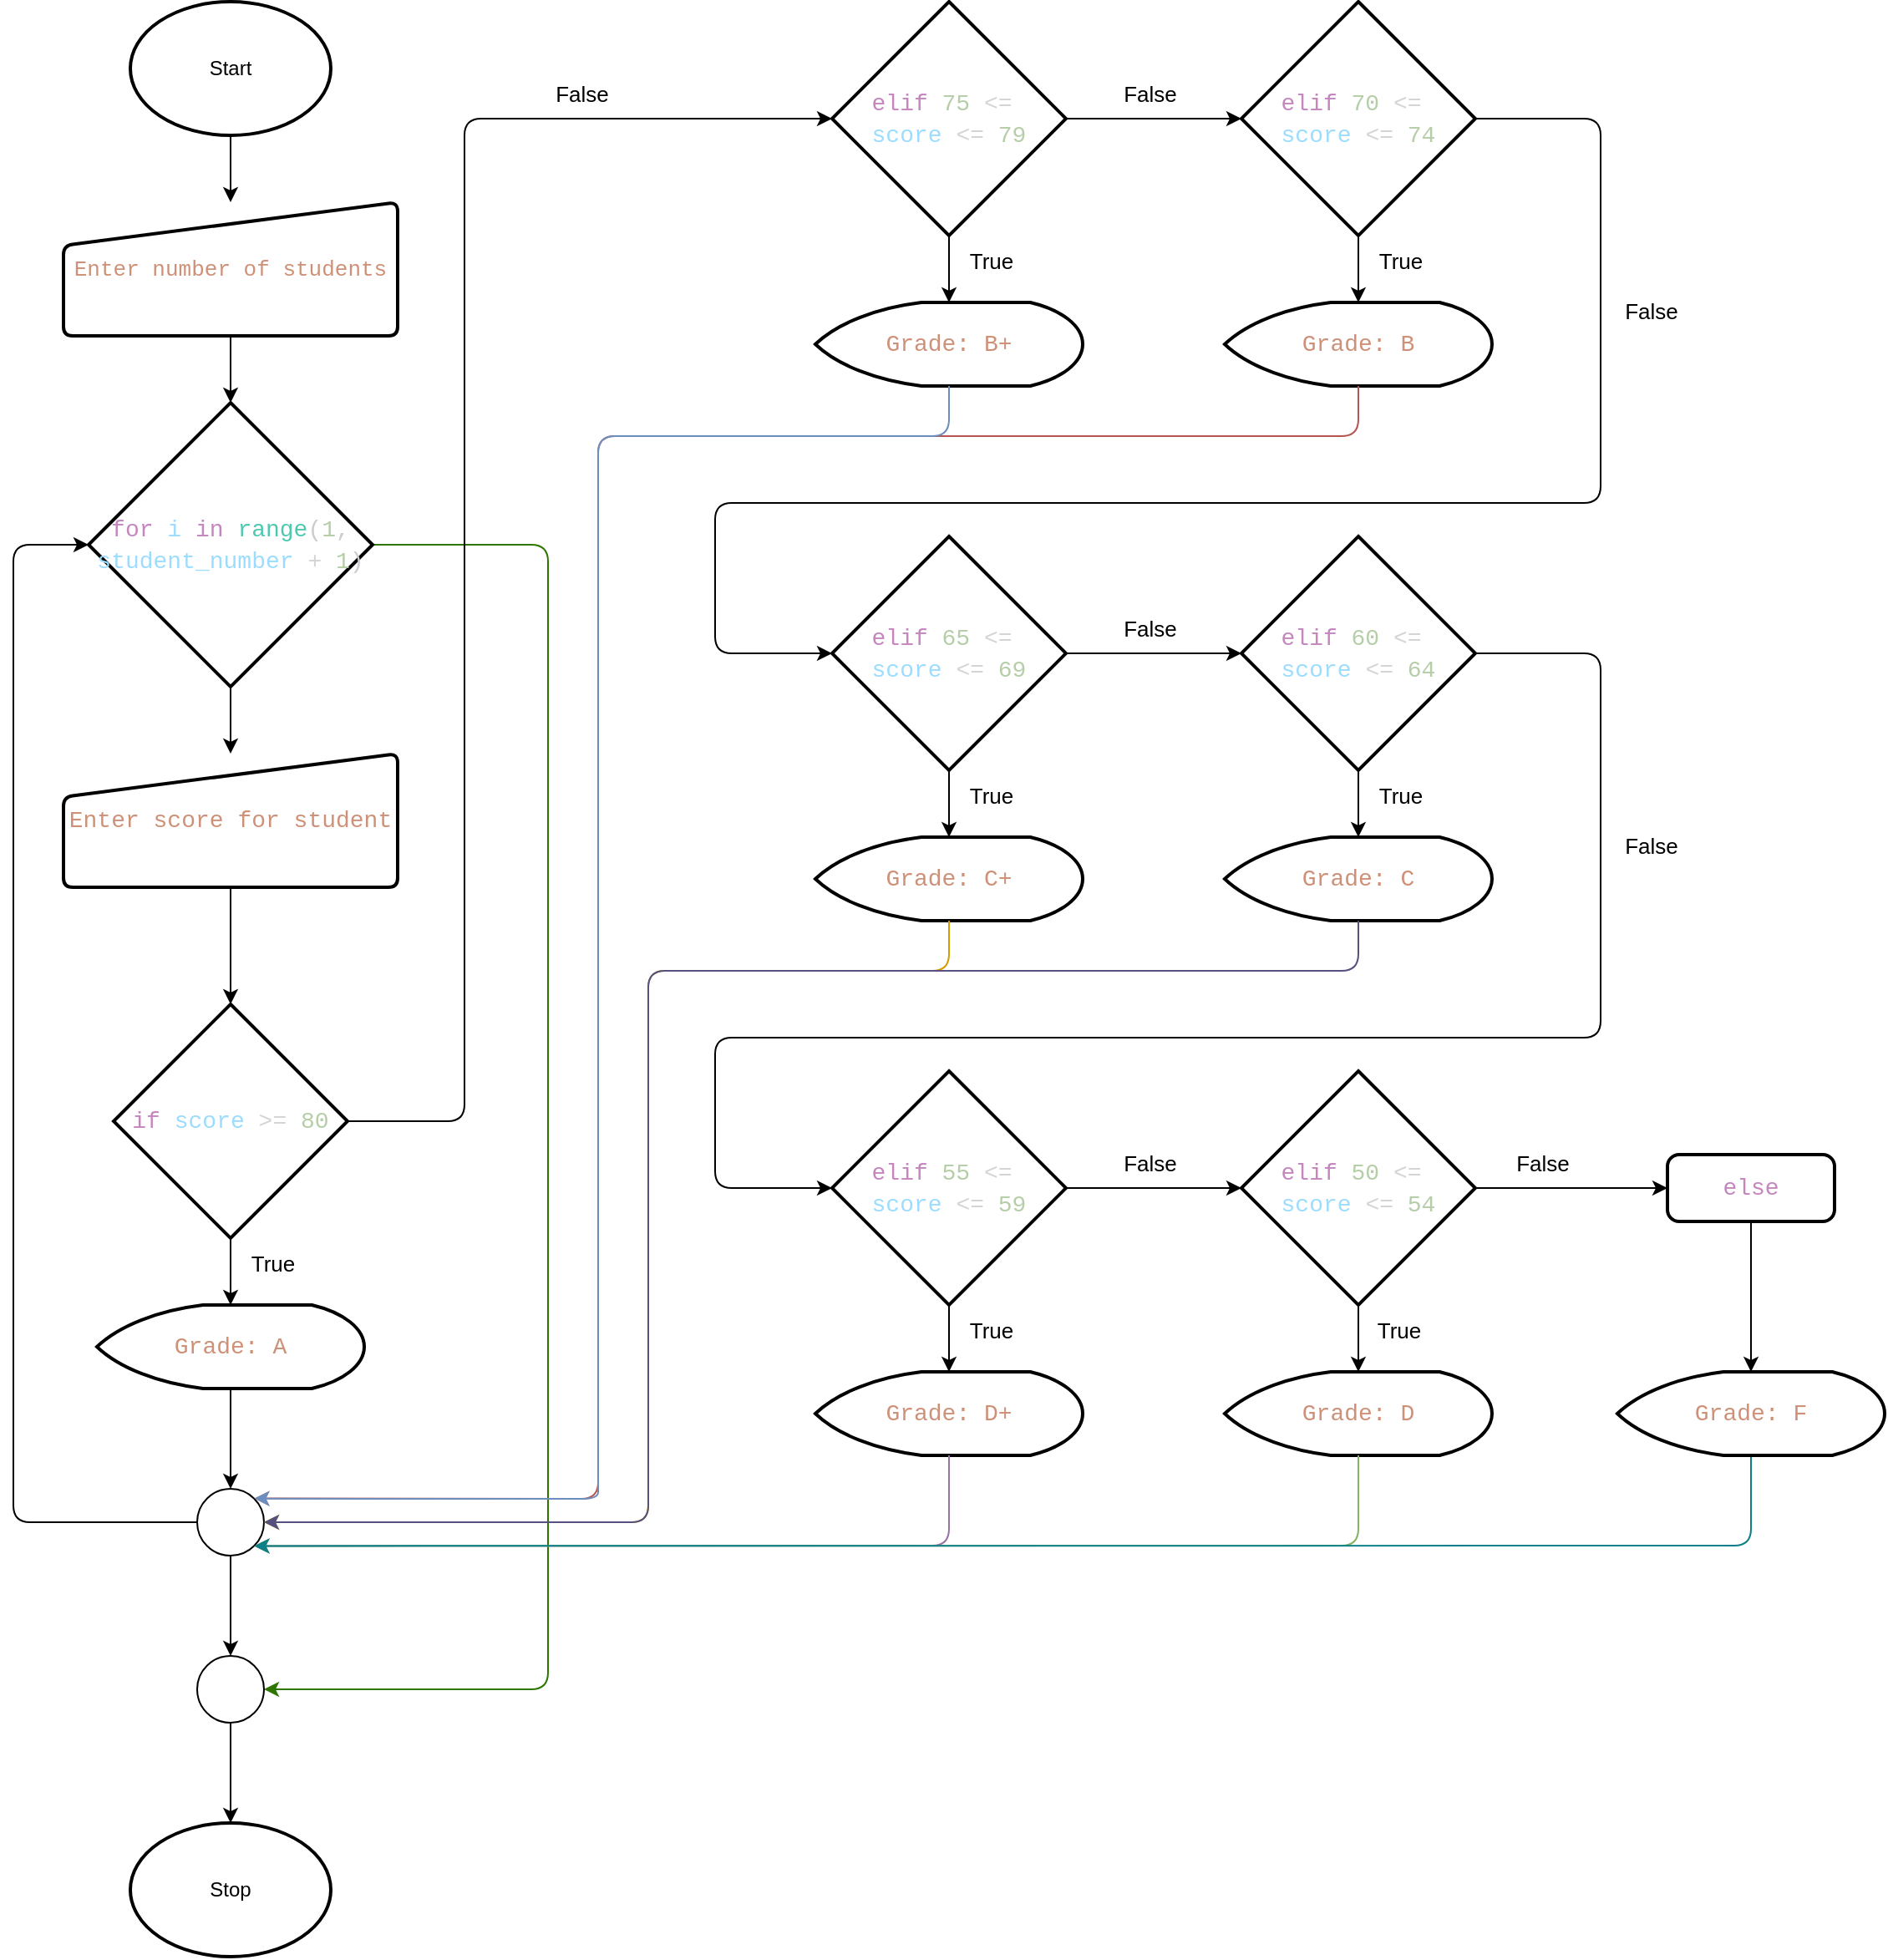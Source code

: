 <mxfile>
    <diagram id="YEOjkxLXv0zT0kFZNmp1" name="Page-1">
        <mxGraphModel dx="1280" dy="866" grid="1" gridSize="10" guides="1" tooltips="1" connect="1" arrows="1" fold="1" page="1" pageScale="1" pageWidth="1169" pageHeight="1654" math="0" shadow="0">
            <root>
                <mxCell id="0"/>
                <mxCell id="1" parent="0"/>
                <mxCell id="2" value="Start" style="strokeWidth=2;html=1;shape=mxgraph.flowchart.start_1;whiteSpace=wrap;container=0;" parent="1" vertex="1">
                    <mxGeometry x="90" y="40" width="120" height="80" as="geometry"/>
                </mxCell>
                <mxCell id="3" value="&lt;div style=&quot;color: rgb(204, 204, 204); font-family: Consolas, &amp;quot;Courier New&amp;quot;, monospace; line-height: 19px;&quot;&gt;&lt;span style=&quot;color: rgb(206, 145, 120);&quot;&gt;&lt;font style=&quot;font-size: 13px;&quot;&gt;Enter number of students&lt;/font&gt;&lt;/span&gt;&lt;/div&gt;" style="html=1;strokeWidth=2;shape=manualInput;whiteSpace=wrap;rounded=1;size=26;arcSize=11;container=0;" parent="1" vertex="1">
                    <mxGeometry x="50" y="160" width="200" height="80" as="geometry"/>
                </mxCell>
                <mxCell id="5" style="edgeStyle=none;html=1;exitX=0.5;exitY=1;exitDx=0;exitDy=0;exitPerimeter=0;entryX=0.5;entryY=0;entryDx=0;entryDy=0;" parent="1" source="2" target="3" edge="1">
                    <mxGeometry relative="1" as="geometry"/>
                </mxCell>
                <mxCell id="101" style="edgeStyle=none;html=1;exitX=1;exitY=0.5;exitDx=0;exitDy=0;exitPerimeter=0;entryX=1;entryY=0.5;entryDx=0;entryDy=0;entryPerimeter=0;fillColor=#60a917;strokeColor=#2D7600;" edge="1" parent="1" source="6" target="100">
                    <mxGeometry relative="1" as="geometry">
                        <Array as="points">
                            <mxPoint x="340" y="365"/>
                            <mxPoint x="340" y="1050"/>
                        </Array>
                    </mxGeometry>
                </mxCell>
                <mxCell id="6" value="&lt;div style=&quot;color: rgb(204, 204, 204); font-family: Consolas, &amp;quot;Courier New&amp;quot;, monospace; font-size: 14px; line-height: 19px;&quot;&gt;&lt;span style=&quot;color: rgb(197, 134, 192);&quot;&gt;for&lt;/span&gt; &lt;span style=&quot;color: rgb(156, 220, 254);&quot;&gt;i&lt;/span&gt; &lt;span style=&quot;color: rgb(197, 134, 192);&quot;&gt;in&lt;/span&gt; &lt;span style=&quot;color: rgb(78, 201, 176);&quot;&gt;range&lt;/span&gt;(&lt;span style=&quot;color: rgb(181, 206, 168);&quot;&gt;1&lt;/span&gt;, &lt;span style=&quot;color: rgb(156, 220, 254);&quot;&gt;student_number&lt;/span&gt; &lt;span style=&quot;color: rgb(212, 212, 212);&quot;&gt;+&lt;/span&gt; &lt;span style=&quot;color: rgb(181, 206, 168);&quot;&gt;1&lt;/span&gt;)&lt;/div&gt;" style="strokeWidth=2;html=1;shape=mxgraph.flowchart.decision;whiteSpace=wrap;container=0;" parent="1" vertex="1">
                    <mxGeometry x="65" y="280" width="170" height="170" as="geometry"/>
                </mxCell>
                <mxCell id="7" style="edgeStyle=none;html=1;exitX=0.5;exitY=1;exitDx=0;exitDy=0;entryX=0.5;entryY=0;entryDx=0;entryDy=0;entryPerimeter=0;" parent="1" source="3" target="6" edge="1">
                    <mxGeometry relative="1" as="geometry"/>
                </mxCell>
                <mxCell id="8" value="&lt;div style=&quot;color: rgb(204, 204, 204); font-family: Consolas, &amp;quot;Courier New&amp;quot;, monospace; line-height: 19px;&quot;&gt;&lt;div style=&quot;font-size: 14px; line-height: 19px;&quot;&gt;&lt;span style=&quot;color: rgb(206, 145, 120);&quot;&gt;Enter score for student&lt;/span&gt;&lt;/div&gt;&lt;/div&gt;" style="html=1;strokeWidth=2;shape=manualInput;whiteSpace=wrap;rounded=1;size=26;arcSize=11;container=0;" parent="1" vertex="1">
                    <mxGeometry x="50" y="490" width="200" height="80" as="geometry"/>
                </mxCell>
                <mxCell id="9" style="edgeStyle=none;html=1;exitX=0.5;exitY=1;exitDx=0;exitDy=0;exitPerimeter=0;entryX=0.5;entryY=0;entryDx=0;entryDy=0;fontSize=13;" parent="1" source="6" target="8" edge="1">
                    <mxGeometry relative="1" as="geometry"/>
                </mxCell>
                <mxCell id="11" style="edgeStyle=none;html=1;exitX=0.5;exitY=1;exitDx=0;exitDy=0;entryX=0.5;entryY=0;entryDx=0;entryDy=0;entryPerimeter=0;fontSize=13;" parent="1" source="8" target="10" edge="1">
                    <mxGeometry relative="1" as="geometry"/>
                </mxCell>
                <mxCell id="15" style="edgeStyle=none;html=1;exitX=1;exitY=0.5;exitDx=0;exitDy=0;exitPerimeter=0;entryX=0;entryY=0.5;entryDx=0;entryDy=0;entryPerimeter=0;fontSize=13;" parent="1" source="10" target="14" edge="1">
                    <mxGeometry relative="1" as="geometry">
                        <Array as="points">
                            <mxPoint x="290" y="710"/>
                            <mxPoint x="290" y="110"/>
                        </Array>
                    </mxGeometry>
                </mxCell>
                <mxCell id="20" style="edgeStyle=none;html=1;exitX=1;exitY=0.5;exitDx=0;exitDy=0;exitPerimeter=0;entryX=0;entryY=0.5;entryDx=0;entryDy=0;entryPerimeter=0;fontSize=13;" parent="1" source="14" target="18" edge="1">
                    <mxGeometry relative="1" as="geometry"/>
                </mxCell>
                <mxCell id="28" style="edgeStyle=none;html=1;exitX=1;exitY=0.5;exitDx=0;exitDy=0;exitPerimeter=0;entryX=0;entryY=0.5;entryDx=0;entryDy=0;entryPerimeter=0;fontSize=13;" parent="1" source="22" target="27" edge="1">
                    <mxGeometry relative="1" as="geometry"/>
                </mxCell>
                <mxCell id="24" style="edgeStyle=none;html=1;exitX=1;exitY=0.5;exitDx=0;exitDy=0;exitPerimeter=0;entryX=0;entryY=0.5;entryDx=0;entryDy=0;entryPerimeter=0;fontSize=13;" parent="1" source="18" target="22" edge="1">
                    <mxGeometry relative="1" as="geometry">
                        <Array as="points">
                            <mxPoint x="970" y="110"/>
                            <mxPoint x="970" y="340"/>
                            <mxPoint x="440" y="340"/>
                            <mxPoint x="440" y="430"/>
                        </Array>
                    </mxGeometry>
                </mxCell>
                <mxCell id="46" style="edgeStyle=none;html=1;exitX=1;exitY=0.5;exitDx=0;exitDy=0;exitPerimeter=0;entryX=0;entryY=0.5;entryDx=0;entryDy=0;entryPerimeter=0;fontSize=13;" parent="1" source="31" target="45" edge="1">
                    <mxGeometry relative="1" as="geometry"/>
                </mxCell>
                <mxCell id="50" style="edgeStyle=none;html=1;exitX=1;exitY=0.5;exitDx=0;exitDy=0;exitPerimeter=0;entryX=0;entryY=0.5;entryDx=0;entryDy=0;entryPerimeter=0;fontSize=13;" parent="1" source="45" target="95" edge="1">
                    <mxGeometry relative="1" as="geometry">
                        <mxPoint x="990" y="750" as="targetPoint"/>
                    </mxGeometry>
                </mxCell>
                <mxCell id="53" value="" style="group" parent="1" vertex="1" connectable="0">
                    <mxGeometry x="500" y="40" width="160" height="230" as="geometry"/>
                </mxCell>
                <mxCell id="14" value="&lt;div style=&quot;font-family: Consolas, &amp;quot;Courier New&amp;quot;, monospace; font-size: 14px; line-height: 19px; color: rgb(204, 204, 204);&quot;&gt;&lt;div style=&quot;line-height: 19px;&quot;&gt;&lt;span style=&quot;color: rgb(197, 134, 192);&quot;&gt;elif&lt;/span&gt; &lt;span style=&quot;color: rgb(181, 206, 168);&quot;&gt;75&lt;/span&gt; &lt;span style=&quot;color: rgb(212, 212, 212);&quot;&gt;&amp;lt;=&lt;/span&gt;&amp;nbsp;&lt;/div&gt;&lt;div style=&quot;line-height: 19px;&quot;&gt;&lt;span style=&quot;color: rgb(156, 220, 254);&quot;&gt;score&lt;/span&gt; &lt;span style=&quot;color: rgb(212, 212, 212);&quot;&gt;&amp;lt;=&lt;/span&gt; &lt;span style=&quot;color: rgb(181, 206, 168);&quot;&gt;79&lt;/span&gt;&lt;/div&gt;&lt;/div&gt;" style="strokeWidth=2;html=1;shape=mxgraph.flowchart.decision;whiteSpace=wrap;labelBackgroundColor=none;fontSize=13;container=0;" parent="53" vertex="1">
                    <mxGeometry x="10" width="140" height="140" as="geometry"/>
                </mxCell>
                <mxCell id="38" value="&lt;div style=&quot;color: rgb(204, 204, 204); font-family: Consolas, &amp;quot;Courier New&amp;quot;, monospace; font-size: 14px; line-height: 19px;&quot;&gt;&lt;span style=&quot;color: rgb(206, 145, 120);&quot;&gt;Grade: B+&lt;/span&gt;&lt;/div&gt;" style="strokeWidth=2;html=1;shape=mxgraph.flowchart.display;whiteSpace=wrap;labelBackgroundColor=none;fontSize=13;container=0;" parent="53" vertex="1">
                    <mxGeometry y="180" width="160" height="50" as="geometry"/>
                </mxCell>
                <mxCell id="41" style="edgeStyle=none;html=1;exitX=0.5;exitY=1;exitDx=0;exitDy=0;exitPerimeter=0;fontSize=13;" parent="53" source="14" target="38" edge="1">
                    <mxGeometry relative="1" as="geometry"/>
                </mxCell>
                <mxCell id="89" value="True" style="text;html=1;align=center;verticalAlign=middle;resizable=0;points=[];autosize=1;strokeColor=none;fillColor=none;fontSize=13;" parent="53" vertex="1">
                    <mxGeometry x="80" y="140" width="50" height="30" as="geometry"/>
                </mxCell>
                <mxCell id="54" value="" style="group" parent="1" vertex="1" connectable="0">
                    <mxGeometry x="745" y="40" width="160" height="230" as="geometry"/>
                </mxCell>
                <mxCell id="18" value="&lt;div style=&quot;font-family: Consolas, &amp;quot;Courier New&amp;quot;, monospace; font-size: 14px; line-height: 19px; color: rgb(204, 204, 204);&quot;&gt;&lt;div style=&quot;line-height: 19px;&quot;&gt;&lt;span style=&quot;color: rgb(197, 134, 192);&quot;&gt;elif&lt;/span&gt; &lt;span style=&quot;color: rgb(181, 206, 168);&quot;&gt;70&lt;/span&gt;&amp;nbsp;&lt;span style=&quot;color: rgb(212, 212, 212);&quot;&gt;&amp;lt;=&lt;/span&gt;&amp;nbsp;&lt;/div&gt;&lt;div style=&quot;line-height: 19px;&quot;&gt;&lt;span style=&quot;color: rgb(156, 220, 254);&quot;&gt;score&lt;/span&gt; &lt;span style=&quot;color: rgb(212, 212, 212);&quot;&gt;&amp;lt;=&lt;/span&gt; &lt;span style=&quot;color: rgb(181, 206, 168);&quot;&gt;74&lt;/span&gt;&lt;/div&gt;&lt;/div&gt;" style="strokeWidth=2;html=1;shape=mxgraph.flowchart.decision;whiteSpace=wrap;labelBackgroundColor=none;fontSize=13;container=0;" parent="54" vertex="1">
                    <mxGeometry x="10" width="140" height="140" as="geometry"/>
                </mxCell>
                <mxCell id="37" value="&lt;div style=&quot;color: rgb(204, 204, 204); font-family: Consolas, &amp;quot;Courier New&amp;quot;, monospace; font-size: 14px; line-height: 19px;&quot;&gt;&lt;span style=&quot;color: rgb(206, 145, 120);&quot;&gt;Grade: B&lt;/span&gt;&lt;/div&gt;" style="strokeWidth=2;html=1;shape=mxgraph.flowchart.display;whiteSpace=wrap;labelBackgroundColor=none;fontSize=13;container=0;" parent="54" vertex="1">
                    <mxGeometry y="180" width="160" height="50" as="geometry"/>
                </mxCell>
                <mxCell id="42" style="edgeStyle=none;html=1;exitX=0.5;exitY=1;exitDx=0;exitDy=0;exitPerimeter=0;entryX=0.5;entryY=0;entryDx=0;entryDy=0;entryPerimeter=0;fontSize=13;" parent="54" source="18" target="37" edge="1">
                    <mxGeometry relative="1" as="geometry"/>
                </mxCell>
                <mxCell id="90" value="True" style="text;html=1;align=center;verticalAlign=middle;resizable=0;points=[];autosize=1;strokeColor=none;fillColor=none;fontSize=13;" parent="54" vertex="1">
                    <mxGeometry x="80" y="140" width="50" height="30" as="geometry"/>
                </mxCell>
                <mxCell id="55" value="" style="group" parent="1" vertex="1" connectable="0">
                    <mxGeometry x="500" y="360" width="160" height="230" as="geometry"/>
                </mxCell>
                <mxCell id="22" value="&lt;div style=&quot;font-family: Consolas, &amp;quot;Courier New&amp;quot;, monospace; font-size: 14px; line-height: 19px;&quot;&gt;&lt;div style=&quot;line-height: 19px;&quot;&gt;&lt;span style=&quot;color: rgb(197, 134, 192);&quot;&gt;elif&lt;/span&gt;&lt;font color=&quot;#cccccc&quot;&gt;&amp;nbsp;&lt;/font&gt;&lt;font color=&quot;#b5cea8&quot;&gt;65&lt;/font&gt;&lt;font color=&quot;#cccccc&quot;&gt;&amp;nbsp;&lt;/font&gt;&lt;span style=&quot;color: rgb(212, 212, 212);&quot;&gt;&amp;lt;=&lt;/span&gt;&lt;font color=&quot;#cccccc&quot;&gt;&amp;nbsp;&lt;/font&gt;&lt;/div&gt;&lt;div style=&quot;line-height: 19px;&quot;&gt;&lt;span style=&quot;color: rgb(204, 204, 204);&quot;&gt;&lt;span style=&quot;color: rgb(156, 220, 254);&quot;&gt;score&lt;/span&gt; &lt;span style=&quot;color: rgb(212, 212, 212);&quot;&gt;&amp;lt;=&lt;/span&gt;&amp;nbsp;&lt;/span&gt;&lt;font color=&quot;#b5cea8&quot;&gt;69&lt;/font&gt;&lt;/div&gt;&lt;/div&gt;" style="strokeWidth=2;html=1;shape=mxgraph.flowchart.decision;whiteSpace=wrap;labelBackgroundColor=none;fontSize=13;container=0;" parent="55" vertex="1">
                    <mxGeometry x="10" width="140" height="140" as="geometry"/>
                </mxCell>
                <mxCell id="36" value="&lt;div style=&quot;color: rgb(204, 204, 204); font-family: Consolas, &amp;quot;Courier New&amp;quot;, monospace; font-size: 14px; line-height: 19px;&quot;&gt;&lt;span style=&quot;color: rgb(206, 145, 120);&quot;&gt;Grade: C+&lt;/span&gt;&lt;/div&gt;" style="strokeWidth=2;html=1;shape=mxgraph.flowchart.display;whiteSpace=wrap;labelBackgroundColor=none;fontSize=13;container=0;" parent="55" vertex="1">
                    <mxGeometry y="180" width="160" height="50" as="geometry"/>
                </mxCell>
                <mxCell id="43" style="edgeStyle=none;html=1;exitX=0.5;exitY=1;exitDx=0;exitDy=0;exitPerimeter=0;entryX=0.5;entryY=0;entryDx=0;entryDy=0;entryPerimeter=0;fontSize=13;" parent="55" source="22" target="36" edge="1">
                    <mxGeometry relative="1" as="geometry"/>
                </mxCell>
                <mxCell id="92" value="True" style="text;html=1;align=center;verticalAlign=middle;resizable=0;points=[];autosize=1;strokeColor=none;fillColor=none;fontSize=13;" parent="55" vertex="1">
                    <mxGeometry x="80" y="140" width="50" height="30" as="geometry"/>
                </mxCell>
                <mxCell id="56" value="" style="group" parent="1" vertex="1" connectable="0">
                    <mxGeometry x="745" y="360" width="160" height="230" as="geometry"/>
                </mxCell>
                <mxCell id="27" value="&lt;div style=&quot;font-family: Consolas, &amp;quot;Courier New&amp;quot;, monospace; font-size: 14px; line-height: 19px;&quot;&gt;&lt;div style=&quot;line-height: 19px;&quot;&gt;&lt;span style=&quot;color: rgb(197, 134, 192);&quot;&gt;elif&lt;/span&gt;&lt;font color=&quot;#cccccc&quot;&gt;&amp;nbsp;&lt;/font&gt;&lt;font color=&quot;#b5cea8&quot;&gt;60&lt;/font&gt;&lt;font color=&quot;#cccccc&quot;&gt;&amp;nbsp;&lt;/font&gt;&lt;span style=&quot;color: rgb(212, 212, 212);&quot;&gt;&amp;lt;=&lt;/span&gt;&lt;font color=&quot;#cccccc&quot;&gt;&amp;nbsp;&lt;/font&gt;&lt;/div&gt;&lt;div style=&quot;line-height: 19px;&quot;&gt;&lt;span style=&quot;color: rgb(204, 204, 204);&quot;&gt;&lt;span style=&quot;color: rgb(156, 220, 254);&quot;&gt;score&lt;/span&gt; &lt;span style=&quot;color: rgb(212, 212, 212);&quot;&gt;&amp;lt;=&lt;/span&gt;&amp;nbsp;&lt;/span&gt;&lt;font color=&quot;#b5cea8&quot;&gt;64&lt;/font&gt;&lt;/div&gt;&lt;/div&gt;" style="strokeWidth=2;html=1;shape=mxgraph.flowchart.decision;whiteSpace=wrap;labelBackgroundColor=none;fontSize=13;container=0;" parent="56" vertex="1">
                    <mxGeometry x="10" width="140" height="140" as="geometry"/>
                </mxCell>
                <mxCell id="35" value="&lt;div style=&quot;color: rgb(204, 204, 204); font-family: Consolas, &amp;quot;Courier New&amp;quot;, monospace; font-size: 14px; line-height: 19px;&quot;&gt;&lt;span style=&quot;color: rgb(206, 145, 120);&quot;&gt;Grade: C&lt;/span&gt;&lt;/div&gt;" style="strokeWidth=2;html=1;shape=mxgraph.flowchart.display;whiteSpace=wrap;labelBackgroundColor=none;fontSize=13;container=0;" parent="56" vertex="1">
                    <mxGeometry y="180" width="160" height="50" as="geometry"/>
                </mxCell>
                <mxCell id="44" style="edgeStyle=none;html=1;exitX=0.5;exitY=1;exitDx=0;exitDy=0;exitPerimeter=0;entryX=0.5;entryY=0;entryDx=0;entryDy=0;entryPerimeter=0;fontSize=13;" parent="56" source="27" target="35" edge="1">
                    <mxGeometry relative="1" as="geometry"/>
                </mxCell>
                <mxCell id="91" value="True" style="text;html=1;align=center;verticalAlign=middle;resizable=0;points=[];autosize=1;strokeColor=none;fillColor=none;fontSize=13;" parent="56" vertex="1">
                    <mxGeometry x="80" y="140" width="50" height="30" as="geometry"/>
                </mxCell>
                <mxCell id="57" value="" style="group" parent="1" vertex="1" connectable="0">
                    <mxGeometry x="500" y="680" width="160" height="230" as="geometry"/>
                </mxCell>
                <mxCell id="31" value="&lt;div style=&quot;font-family: Consolas, &amp;quot;Courier New&amp;quot;, monospace; font-size: 14px; line-height: 19px;&quot;&gt;&lt;div style=&quot;line-height: 19px;&quot;&gt;&lt;span style=&quot;color: rgb(197, 134, 192);&quot;&gt;elif&lt;/span&gt;&lt;font color=&quot;#cccccc&quot;&gt;&amp;nbsp;&lt;/font&gt;&lt;font color=&quot;#b5cea8&quot;&gt;55&lt;/font&gt;&lt;font color=&quot;#cccccc&quot;&gt;&amp;nbsp;&lt;/font&gt;&lt;span style=&quot;color: rgb(212, 212, 212);&quot;&gt;&amp;lt;=&lt;/span&gt;&lt;font color=&quot;#cccccc&quot;&gt;&amp;nbsp;&lt;/font&gt;&lt;/div&gt;&lt;div style=&quot;line-height: 19px;&quot;&gt;&lt;span style=&quot;color: rgb(204, 204, 204);&quot;&gt;&lt;span style=&quot;color: rgb(156, 220, 254);&quot;&gt;score&lt;/span&gt; &lt;span style=&quot;color: rgb(212, 212, 212);&quot;&gt;&amp;lt;=&lt;/span&gt;&amp;nbsp;&lt;/span&gt;&lt;font color=&quot;#b5cea8&quot;&gt;59&lt;/font&gt;&lt;/div&gt;&lt;/div&gt;" style="strokeWidth=2;html=1;shape=mxgraph.flowchart.decision;whiteSpace=wrap;labelBackgroundColor=none;fontSize=13;container=0;" parent="57" vertex="1">
                    <mxGeometry x="10" width="140" height="140" as="geometry"/>
                </mxCell>
                <mxCell id="32" value="&lt;div style=&quot;color: rgb(204, 204, 204); font-family: Consolas, &amp;quot;Courier New&amp;quot;, monospace; font-size: 14px; line-height: 19px;&quot;&gt;&lt;span style=&quot;color: rgb(206, 145, 120);&quot;&gt;Grade: D+&lt;/span&gt;&lt;/div&gt;" style="strokeWidth=2;html=1;shape=mxgraph.flowchart.display;whiteSpace=wrap;labelBackgroundColor=none;fontSize=13;container=0;" parent="57" vertex="1">
                    <mxGeometry y="180" width="160" height="50" as="geometry"/>
                </mxCell>
                <mxCell id="34" style="edgeStyle=none;html=1;exitX=0.5;exitY=1;exitDx=0;exitDy=0;exitPerimeter=0;entryX=0.5;entryY=0;entryDx=0;entryDy=0;entryPerimeter=0;fontSize=13;" parent="57" source="31" target="32" edge="1">
                    <mxGeometry relative="1" as="geometry"/>
                </mxCell>
                <mxCell id="93" value="True" style="text;html=1;align=center;verticalAlign=middle;resizable=0;points=[];autosize=1;strokeColor=none;fillColor=none;fontSize=13;" parent="57" vertex="1">
                    <mxGeometry x="80" y="140" width="50" height="30" as="geometry"/>
                </mxCell>
                <mxCell id="58" value="" style="group" parent="1" vertex="1" connectable="0">
                    <mxGeometry x="745" y="680" width="160" height="230" as="geometry"/>
                </mxCell>
                <mxCell id="45" value="&lt;div style=&quot;font-family: Consolas, &amp;quot;Courier New&amp;quot;, monospace; font-size: 14px; line-height: 19px;&quot;&gt;&lt;div style=&quot;line-height: 19px;&quot;&gt;&lt;span style=&quot;color: rgb(197, 134, 192);&quot;&gt;elif&lt;/span&gt;&lt;font color=&quot;#cccccc&quot;&gt;&amp;nbsp;&lt;/font&gt;&lt;font color=&quot;#b5cea8&quot;&gt;50&lt;/font&gt;&lt;font color=&quot;#cccccc&quot;&gt;&amp;nbsp;&lt;/font&gt;&lt;span style=&quot;color: rgb(212, 212, 212);&quot;&gt;&amp;lt;=&lt;/span&gt;&lt;font color=&quot;#cccccc&quot;&gt;&amp;nbsp;&lt;/font&gt;&lt;/div&gt;&lt;div style=&quot;line-height: 19px;&quot;&gt;&lt;span style=&quot;color: rgb(204, 204, 204);&quot;&gt;&lt;span style=&quot;color: rgb(156, 220, 254);&quot;&gt;score&lt;/span&gt; &lt;span style=&quot;color: rgb(212, 212, 212);&quot;&gt;&amp;lt;=&lt;/span&gt;&amp;nbsp;&lt;/span&gt;&lt;font color=&quot;#b5cea8&quot;&gt;54&lt;/font&gt;&lt;/div&gt;&lt;/div&gt;" style="strokeWidth=2;html=1;shape=mxgraph.flowchart.decision;whiteSpace=wrap;labelBackgroundColor=none;fontSize=13;container=0;" parent="58" vertex="1">
                    <mxGeometry x="10" width="140" height="140" as="geometry"/>
                </mxCell>
                <mxCell id="47" value="&lt;div style=&quot;color: rgb(204, 204, 204); font-family: Consolas, &amp;quot;Courier New&amp;quot;, monospace; font-size: 14px; line-height: 19px;&quot;&gt;&lt;span style=&quot;color: rgb(206, 145, 120);&quot;&gt;Grade: D&lt;/span&gt;&lt;/div&gt;" style="strokeWidth=2;html=1;shape=mxgraph.flowchart.display;whiteSpace=wrap;labelBackgroundColor=none;fontSize=13;container=0;" parent="58" vertex="1">
                    <mxGeometry y="180" width="160" height="50" as="geometry"/>
                </mxCell>
                <mxCell id="48" style="edgeStyle=none;html=1;exitX=0.5;exitY=1;exitDx=0;exitDy=0;exitPerimeter=0;entryX=0.5;entryY=0;entryDx=0;entryDy=0;entryPerimeter=0;fontSize=13;" parent="58" source="45" target="47" edge="1">
                    <mxGeometry relative="1" as="geometry"/>
                </mxCell>
                <mxCell id="94" value="True" style="text;html=1;align=center;verticalAlign=middle;resizable=0;points=[];autosize=1;strokeColor=none;fillColor=none;fontSize=13;" parent="58" vertex="1">
                    <mxGeometry x="79" y="140" width="50" height="30" as="geometry"/>
                </mxCell>
                <mxCell id="60" value="" style="group" parent="1" vertex="1" connectable="0">
                    <mxGeometry x="70" y="640" width="160" height="230" as="geometry"/>
                </mxCell>
                <mxCell id="10" value="&lt;div style=&quot;color: rgb(204, 204, 204); font-family: Consolas, &amp;quot;Courier New&amp;quot;, monospace; font-size: 14px; line-height: 19px;&quot;&gt;&lt;span style=&quot;color: rgb(197, 134, 192);&quot;&gt;if&lt;/span&gt; &lt;span style=&quot;color: rgb(156, 220, 254);&quot;&gt;score&lt;/span&gt; &lt;span style=&quot;color: rgb(212, 212, 212);&quot;&gt;&amp;gt;=&lt;/span&gt; &lt;span style=&quot;color: rgb(181, 206, 168);&quot;&gt;80&lt;/span&gt;&lt;/div&gt;" style="strokeWidth=2;html=1;shape=mxgraph.flowchart.decision;whiteSpace=wrap;labelBackgroundColor=none;fontSize=13;container=0;" parent="60" vertex="1">
                    <mxGeometry x="10" width="140" height="140" as="geometry"/>
                </mxCell>
                <mxCell id="39" value="&lt;div style=&quot;color: rgb(204, 204, 204); font-family: Consolas, &amp;quot;Courier New&amp;quot;, monospace; font-size: 14px; line-height: 19px;&quot;&gt;&lt;span style=&quot;color: rgb(206, 145, 120);&quot;&gt;Grade: A&lt;/span&gt;&lt;/div&gt;" style="strokeWidth=2;html=1;shape=mxgraph.flowchart.display;whiteSpace=wrap;labelBackgroundColor=none;fontSize=13;container=0;" parent="60" vertex="1">
                    <mxGeometry y="180" width="160" height="50" as="geometry"/>
                </mxCell>
                <mxCell id="40" style="edgeStyle=none;html=1;exitX=0.5;exitY=1;exitDx=0;exitDy=0;exitPerimeter=0;entryX=0.5;entryY=0;entryDx=0;entryDy=0;entryPerimeter=0;fontSize=13;" parent="60" source="10" target="39" edge="1">
                    <mxGeometry relative="1" as="geometry"/>
                </mxCell>
                <mxCell id="76" value="True" style="text;html=1;align=center;verticalAlign=middle;resizable=0;points=[];autosize=1;strokeColor=none;fillColor=none;fontSize=13;" parent="60" vertex="1">
                    <mxGeometry x="80" y="140" width="50" height="30" as="geometry"/>
                </mxCell>
                <mxCell id="61" style="edgeStyle=none;html=1;exitX=1;exitY=0.5;exitDx=0;exitDy=0;exitPerimeter=0;entryX=0;entryY=0.5;entryDx=0;entryDy=0;entryPerimeter=0;fontSize=13;" parent="1" source="27" target="31" edge="1">
                    <mxGeometry relative="1" as="geometry">
                        <Array as="points">
                            <mxPoint x="970" y="430"/>
                            <mxPoint x="970" y="660"/>
                            <mxPoint x="440" y="660"/>
                            <mxPoint x="440" y="750"/>
                        </Array>
                    </mxGeometry>
                </mxCell>
                <mxCell id="97" style="edgeStyle=none;html=1;exitX=0;exitY=0.5;exitDx=0;exitDy=0;exitPerimeter=0;entryX=0;entryY=0.5;entryDx=0;entryDy=0;entryPerimeter=0;" edge="1" parent="1" source="62" target="6">
                    <mxGeometry relative="1" as="geometry">
                        <Array as="points">
                            <mxPoint x="20" y="950"/>
                            <mxPoint x="20" y="365"/>
                        </Array>
                    </mxGeometry>
                </mxCell>
                <mxCell id="99" style="edgeStyle=none;html=1;exitX=0.5;exitY=1;exitDx=0;exitDy=0;exitPerimeter=0;entryX=0.5;entryY=0;entryDx=0;entryDy=0;entryPerimeter=0;" edge="1" parent="1" source="62">
                    <mxGeometry relative="1" as="geometry">
                        <mxPoint x="150" y="1030" as="targetPoint"/>
                    </mxGeometry>
                </mxCell>
                <mxCell id="62" value="" style="verticalLabelPosition=bottom;verticalAlign=top;html=1;shape=mxgraph.flowchart.on-page_reference;labelBackgroundColor=none;fontSize=13;" parent="1" vertex="1">
                    <mxGeometry x="130" y="930" width="40" height="40" as="geometry"/>
                </mxCell>
                <mxCell id="63" style="edgeStyle=none;html=1;exitX=0.5;exitY=1;exitDx=0;exitDy=0;exitPerimeter=0;entryX=0.5;entryY=0;entryDx=0;entryDy=0;entryPerimeter=0;fontSize=13;" parent="1" source="39" target="62" edge="1">
                    <mxGeometry relative="1" as="geometry"/>
                </mxCell>
                <mxCell id="66" style="edgeStyle=none;html=1;exitX=0.5;exitY=1;exitDx=0;exitDy=0;exitPerimeter=0;entryX=0.855;entryY=0.145;entryDx=0;entryDy=0;entryPerimeter=0;fontSize=13;fillColor=#f8cecc;strokeColor=#b85450;" parent="1" source="37" target="62" edge="1">
                    <mxGeometry relative="1" as="geometry">
                        <mxPoint x="370.0" y="360" as="targetPoint"/>
                        <Array as="points">
                            <mxPoint x="825" y="300"/>
                            <mxPoint x="370" y="300"/>
                            <mxPoint x="370" y="936"/>
                        </Array>
                    </mxGeometry>
                </mxCell>
                <mxCell id="65" style="edgeStyle=none;html=1;exitX=0.5;exitY=1;exitDx=0;exitDy=0;exitPerimeter=0;fontSize=13;fillColor=#dae8fc;strokeColor=#6c8ebf;entryX=0.855;entryY=0.145;entryDx=0;entryDy=0;entryPerimeter=0;" parent="1" source="38" target="62" edge="1">
                    <mxGeometry relative="1" as="geometry">
                        <mxPoint x="370.0" y="360" as="targetPoint"/>
                        <Array as="points">
                            <mxPoint x="580" y="300"/>
                            <mxPoint x="370" y="300"/>
                            <mxPoint x="370" y="920"/>
                            <mxPoint x="370" y="936"/>
                            <mxPoint x="240" y="936"/>
                        </Array>
                    </mxGeometry>
                </mxCell>
                <mxCell id="68" style="edgeStyle=none;html=1;exitX=0.5;exitY=1;exitDx=0;exitDy=0;exitPerimeter=0;entryX=1;entryY=0.5;entryDx=0;entryDy=0;entryPerimeter=0;fontSize=13;fillColor=#ffe6cc;strokeColor=#d79b00;" parent="1" source="36" target="62" edge="1">
                    <mxGeometry relative="1" as="geometry">
                        <Array as="points">
                            <mxPoint x="580" y="620"/>
                            <mxPoint x="400" y="620"/>
                            <mxPoint x="400" y="950"/>
                        </Array>
                    </mxGeometry>
                </mxCell>
                <mxCell id="69" style="edgeStyle=none;html=1;exitX=0.5;exitY=1;exitDx=0;exitDy=0;exitPerimeter=0;entryX=1;entryY=0.5;entryDx=0;entryDy=0;entryPerimeter=0;fontSize=13;fillColor=#d0cee2;strokeColor=#56517e;" parent="1" source="35" target="62" edge="1">
                    <mxGeometry relative="1" as="geometry">
                        <Array as="points">
                            <mxPoint x="825" y="620"/>
                            <mxPoint x="400" y="620"/>
                            <mxPoint x="400" y="950"/>
                        </Array>
                    </mxGeometry>
                </mxCell>
                <mxCell id="70" style="edgeStyle=none;html=1;exitX=0.5;exitY=1;exitDx=0;exitDy=0;exitPerimeter=0;entryX=0.855;entryY=0.855;entryDx=0;entryDy=0;entryPerimeter=0;fontSize=13;fillColor=#e1d5e7;strokeColor=#9673a6;" parent="1" source="32" target="62" edge="1">
                    <mxGeometry relative="1" as="geometry">
                        <Array as="points">
                            <mxPoint x="580" y="964"/>
                        </Array>
                    </mxGeometry>
                </mxCell>
                <mxCell id="71" style="edgeStyle=none;html=1;exitX=0.5;exitY=1;exitDx=0;exitDy=0;exitPerimeter=0;entryX=0.855;entryY=0.855;entryDx=0;entryDy=0;entryPerimeter=0;fontSize=13;fillColor=#d5e8d4;strokeColor=#82b366;" parent="1" source="47" target="62" edge="1">
                    <mxGeometry relative="1" as="geometry">
                        <Array as="points">
                            <mxPoint x="825" y="964"/>
                        </Array>
                    </mxGeometry>
                </mxCell>
                <mxCell id="72" style="edgeStyle=none;html=1;exitX=0.5;exitY=1;exitDx=0;exitDy=0;exitPerimeter=0;entryX=0.855;entryY=0.855;entryDx=0;entryDy=0;entryPerimeter=0;fontSize=13;fillColor=#b0e3e6;strokeColor=#0e8088;" parent="1" source="51" target="62" edge="1">
                    <mxGeometry relative="1" as="geometry">
                        <Array as="points">
                            <mxPoint x="1060" y="964"/>
                        </Array>
                    </mxGeometry>
                </mxCell>
                <mxCell id="77" value="False" style="text;html=1;align=center;verticalAlign=middle;resizable=0;points=[];autosize=1;strokeColor=none;fillColor=none;fontSize=13;" parent="1" vertex="1">
                    <mxGeometry x="330" y="80" width="60" height="30" as="geometry"/>
                </mxCell>
                <mxCell id="78" value="False" style="text;html=1;align=center;verticalAlign=middle;resizable=0;points=[];autosize=1;strokeColor=none;fillColor=none;fontSize=13;" parent="1" vertex="1">
                    <mxGeometry x="670" y="80" width="60" height="30" as="geometry"/>
                </mxCell>
                <mxCell id="81" value="False" style="text;html=1;align=center;verticalAlign=middle;resizable=0;points=[];autosize=1;strokeColor=none;fillColor=none;fontSize=13;" parent="1" vertex="1">
                    <mxGeometry x="970" y="210" width="60" height="30" as="geometry"/>
                </mxCell>
                <mxCell id="82" value="False" style="text;html=1;align=center;verticalAlign=middle;resizable=0;points=[];autosize=1;strokeColor=none;fillColor=none;fontSize=13;" parent="1" vertex="1">
                    <mxGeometry x="670" y="400" width="60" height="30" as="geometry"/>
                </mxCell>
                <mxCell id="84" value="False" style="text;html=1;align=center;verticalAlign=middle;resizable=0;points=[];autosize=1;strokeColor=none;fillColor=none;fontSize=13;" parent="1" vertex="1">
                    <mxGeometry x="970" y="530" width="60" height="30" as="geometry"/>
                </mxCell>
                <mxCell id="86" value="False" style="text;html=1;align=center;verticalAlign=middle;resizable=0;points=[];autosize=1;strokeColor=none;fillColor=none;fontSize=13;" parent="1" vertex="1">
                    <mxGeometry x="670" y="720" width="60" height="30" as="geometry"/>
                </mxCell>
                <mxCell id="87" value="False" style="text;html=1;align=center;verticalAlign=middle;resizable=0;points=[];autosize=1;strokeColor=none;fillColor=none;fontSize=13;" parent="1" vertex="1">
                    <mxGeometry x="905" y="720" width="60" height="30" as="geometry"/>
                </mxCell>
                <mxCell id="51" value="&lt;div style=&quot;color: rgb(204, 204, 204); font-family: Consolas, &amp;quot;Courier New&amp;quot;, monospace; font-size: 14px; line-height: 19px;&quot;&gt;&lt;span style=&quot;color: rgb(206, 145, 120);&quot;&gt;Grade: F&lt;/span&gt;&lt;/div&gt;" style="strokeWidth=2;html=1;shape=mxgraph.flowchart.display;whiteSpace=wrap;labelBackgroundColor=none;fontSize=13;container=0;" parent="1" vertex="1">
                    <mxGeometry x="980" y="860" width="160" height="50" as="geometry"/>
                </mxCell>
                <mxCell id="96" style="edgeStyle=none;html=1;exitX=0.5;exitY=1;exitDx=0;exitDy=0;entryX=0.5;entryY=0;entryDx=0;entryDy=0;entryPerimeter=0;" parent="1" source="95" target="51" edge="1">
                    <mxGeometry relative="1" as="geometry"/>
                </mxCell>
                <mxCell id="95" value="&lt;div style=&quot;color: rgb(204, 204, 204); font-family: Consolas, &amp;quot;Courier New&amp;quot;, monospace; font-size: 14px; line-height: 19px;&quot;&gt;&lt;span style=&quot;color: rgb(197, 134, 192);&quot;&gt;else&lt;/span&gt;&lt;/div&gt;" style="rounded=1;whiteSpace=wrap;html=1;absoluteArcSize=1;arcSize=14;strokeWidth=2;" parent="1" vertex="1">
                    <mxGeometry x="1010" y="730" width="100" height="40" as="geometry"/>
                </mxCell>
                <mxCell id="103" value="" style="edgeStyle=none;html=1;" edge="1" parent="1" source="100" target="102">
                    <mxGeometry relative="1" as="geometry"/>
                </mxCell>
                <mxCell id="100" value="" style="verticalLabelPosition=bottom;verticalAlign=top;html=1;shape=mxgraph.flowchart.on-page_reference;labelBackgroundColor=none;fontSize=13;" vertex="1" parent="1">
                    <mxGeometry x="130" y="1030" width="40" height="40" as="geometry"/>
                </mxCell>
                <mxCell id="102" value="Stop" style="strokeWidth=2;html=1;shape=mxgraph.flowchart.start_1;whiteSpace=wrap;container=0;" vertex="1" parent="1">
                    <mxGeometry x="90" y="1130" width="120" height="80" as="geometry"/>
                </mxCell>
            </root>
        </mxGraphModel>
    </diagram>
</mxfile>